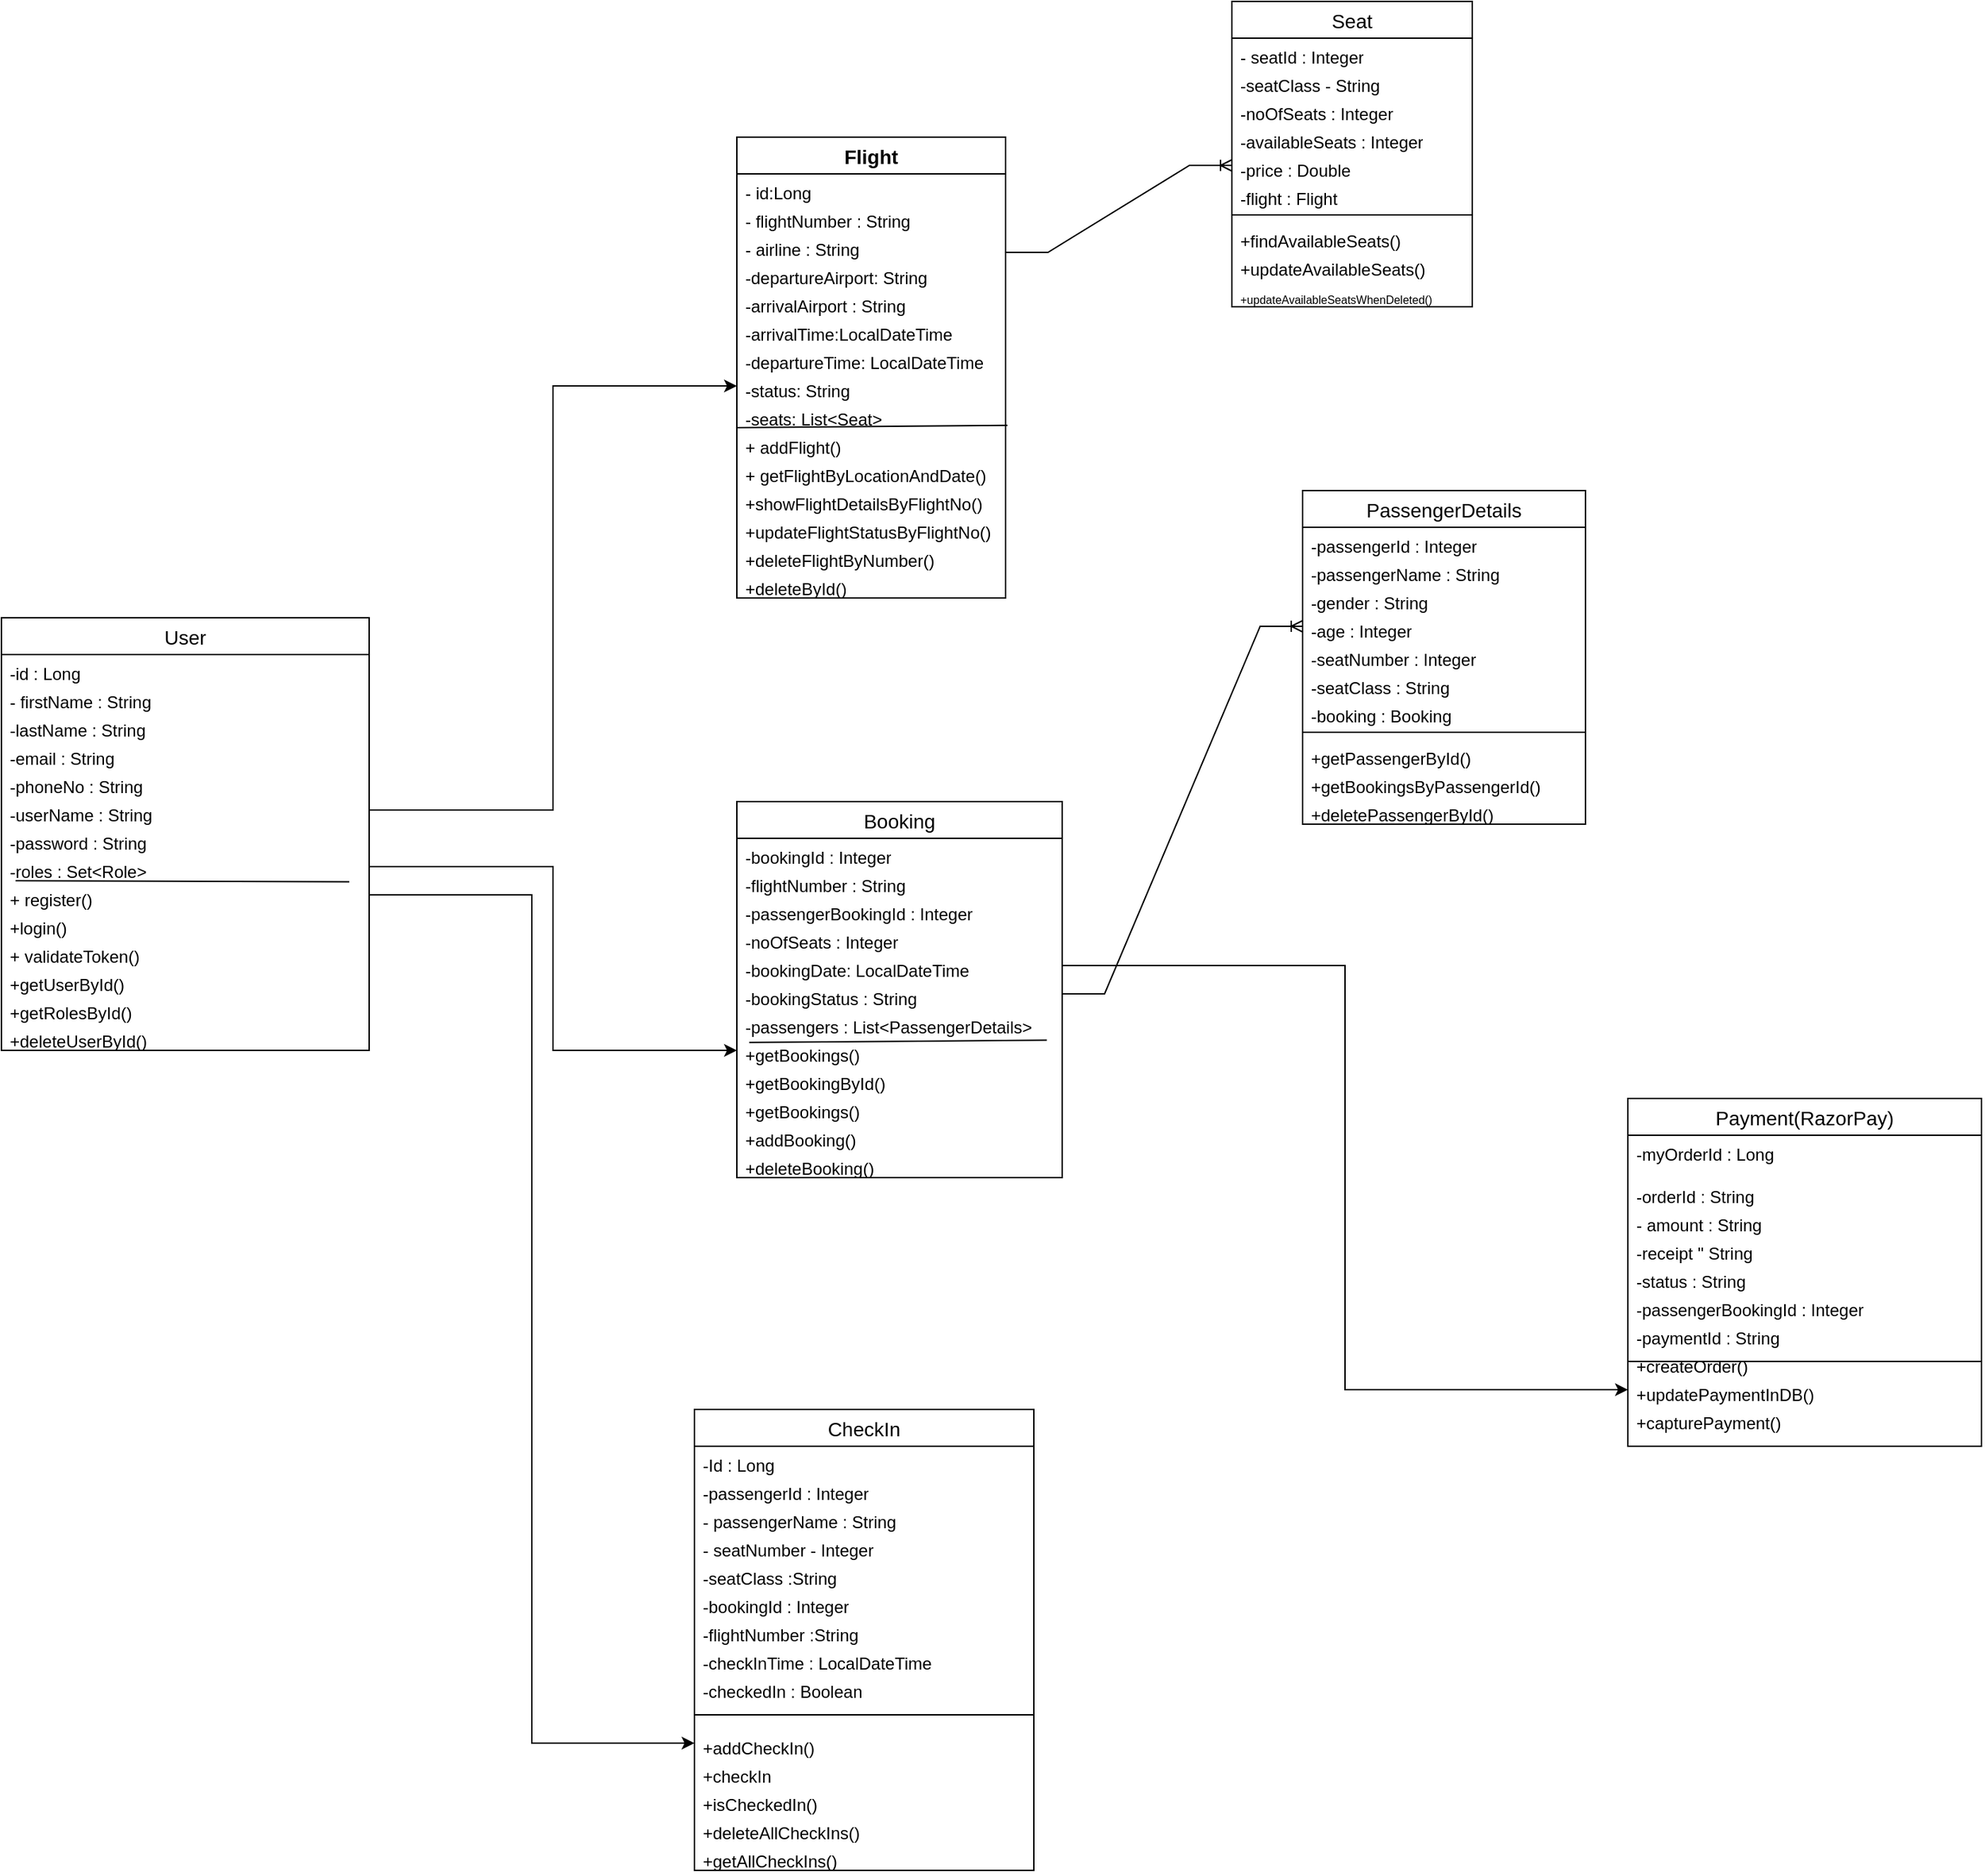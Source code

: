 <mxfile version="26.2.12">
  <diagram name="Page-1" id="Eh2miQGDDJyCynzpqfgf">
    <mxGraphModel dx="3170" dy="2364" grid="1" gridSize="10" guides="1" tooltips="1" connect="1" arrows="1" fold="1" page="1" pageScale="1" pageWidth="850" pageHeight="1100" math="0" shadow="0">
      <root>
        <mxCell id="0" />
        <mxCell id="1" parent="0" />
        <mxCell id="vOyBpBCk6FjuEG5XYbts-3" value="Flight" style="swimlane;fontStyle=1;childLayout=stackLayout;horizontal=1;startSize=26;horizontalStack=0;resizeParent=1;resizeParentMax=0;resizeLast=0;collapsible=1;marginBottom=0;align=center;fontSize=14;" parent="1" vertex="1">
          <mxGeometry x="310" width="190" height="326" as="geometry" />
        </mxCell>
        <mxCell id="vOyBpBCk6FjuEG5XYbts-4" value="- id:Long" style="text;strokeColor=none;fillColor=none;spacingLeft=4;spacingRight=4;overflow=hidden;rotatable=0;points=[[0,0.5],[1,0.5]];portConstraint=eastwest;fontSize=12;whiteSpace=wrap;html=1;" parent="vOyBpBCk6FjuEG5XYbts-3" vertex="1">
          <mxGeometry y="26" width="190" height="20" as="geometry" />
        </mxCell>
        <mxCell id="vOyBpBCk6FjuEG5XYbts-5" value="- flightNumber : String" style="text;strokeColor=none;fillColor=none;spacingLeft=4;spacingRight=4;overflow=hidden;rotatable=0;points=[[0,0.5],[1,0.5]];portConstraint=eastwest;fontSize=12;whiteSpace=wrap;html=1;" parent="vOyBpBCk6FjuEG5XYbts-3" vertex="1">
          <mxGeometry y="46" width="190" height="20" as="geometry" />
        </mxCell>
        <mxCell id="vOyBpBCk6FjuEG5XYbts-6" value="- airline : String" style="text;strokeColor=none;fillColor=none;spacingLeft=4;spacingRight=4;overflow=hidden;rotatable=0;points=[[0,0.5],[1,0.5]];portConstraint=eastwest;fontSize=12;whiteSpace=wrap;html=1;" parent="vOyBpBCk6FjuEG5XYbts-3" vertex="1">
          <mxGeometry y="66" width="190" height="20" as="geometry" />
        </mxCell>
        <mxCell id="vOyBpBCk6FjuEG5XYbts-14" value="-departureAirport: String" style="text;strokeColor=none;fillColor=none;spacingLeft=4;spacingRight=4;overflow=hidden;rotatable=0;points=[[0,0.5],[1,0.5]];portConstraint=eastwest;fontSize=12;whiteSpace=wrap;html=1;" parent="vOyBpBCk6FjuEG5XYbts-3" vertex="1">
          <mxGeometry y="86" width="190" height="20" as="geometry" />
        </mxCell>
        <mxCell id="vOyBpBCk6FjuEG5XYbts-15" value="-arrivalAirport : String" style="text;strokeColor=none;fillColor=none;spacingLeft=4;spacingRight=4;overflow=hidden;rotatable=0;points=[[0,0.5],[1,0.5]];portConstraint=eastwest;fontSize=12;whiteSpace=wrap;html=1;" parent="vOyBpBCk6FjuEG5XYbts-3" vertex="1">
          <mxGeometry y="106" width="190" height="20" as="geometry" />
        </mxCell>
        <mxCell id="vOyBpBCk6FjuEG5XYbts-17" value="-arrivalTime:LocalDateTime" style="text;strokeColor=none;fillColor=none;spacingLeft=4;spacingRight=4;overflow=hidden;rotatable=0;points=[[0,0.5],[1,0.5]];portConstraint=eastwest;fontSize=12;whiteSpace=wrap;html=1;" parent="vOyBpBCk6FjuEG5XYbts-3" vertex="1">
          <mxGeometry y="126" width="190" height="20" as="geometry" />
        </mxCell>
        <mxCell id="vOyBpBCk6FjuEG5XYbts-16" value="-departureTime: LocalDateTime" style="text;strokeColor=none;fillColor=none;spacingLeft=4;spacingRight=4;overflow=hidden;rotatable=0;points=[[0,0.5],[1,0.5]];portConstraint=eastwest;fontSize=12;whiteSpace=wrap;html=1;" parent="vOyBpBCk6FjuEG5XYbts-3" vertex="1">
          <mxGeometry y="146" width="190" height="20" as="geometry" />
        </mxCell>
        <mxCell id="vOyBpBCk6FjuEG5XYbts-19" value="-status: String" style="text;strokeColor=none;fillColor=none;spacingLeft=4;spacingRight=4;overflow=hidden;rotatable=0;points=[[0,0.5],[1,0.5]];portConstraint=eastwest;fontSize=12;whiteSpace=wrap;html=1;" parent="vOyBpBCk6FjuEG5XYbts-3" vertex="1">
          <mxGeometry y="166" width="190" height="20" as="geometry" />
        </mxCell>
        <mxCell id="vOyBpBCk6FjuEG5XYbts-18" value="-seats: List&amp;lt;Seat&amp;gt;" style="text;strokeColor=none;fillColor=none;spacingLeft=4;spacingRight=4;overflow=hidden;rotatable=0;points=[[0,0.5],[1,0.5]];portConstraint=eastwest;fontSize=12;whiteSpace=wrap;html=1;" parent="vOyBpBCk6FjuEG5XYbts-3" vertex="1">
          <mxGeometry y="186" width="190" height="20" as="geometry" />
        </mxCell>
        <mxCell id="vOyBpBCk6FjuEG5XYbts-20" value="" style="endArrow=none;html=1;rounded=0;entryX=1.007;entryY=0.893;entryDx=0;entryDy=0;entryPerimeter=0;exitX=-0.003;exitY=0.973;exitDx=0;exitDy=0;exitPerimeter=0;" parent="vOyBpBCk6FjuEG5XYbts-3" source="vOyBpBCk6FjuEG5XYbts-18" target="vOyBpBCk6FjuEG5XYbts-18" edge="1">
          <mxGeometry relative="1" as="geometry">
            <mxPoint x="10" y="250" as="sourcePoint" />
            <mxPoint x="170" y="250" as="targetPoint" />
          </mxGeometry>
        </mxCell>
        <mxCell id="vOyBpBCk6FjuEG5XYbts-24" value="&lt;div&gt;+ addFlight()&lt;/div&gt;&lt;div&gt;&lt;br&gt;&lt;/div&gt;&lt;div&gt;&amp;nbsp;&amp;nbsp; getFlightByLocationandDate()&lt;/div&gt;&lt;div&gt;&lt;br&gt;&lt;/div&gt;" style="text;strokeColor=none;fillColor=none;spacingLeft=4;spacingRight=4;overflow=hidden;rotatable=0;points=[[0,0.5],[1,0.5]];portConstraint=eastwest;fontSize=12;whiteSpace=wrap;html=1;" parent="vOyBpBCk6FjuEG5XYbts-3" vertex="1">
          <mxGeometry y="206" width="190" height="20" as="geometry" />
        </mxCell>
        <mxCell id="vOyBpBCk6FjuEG5XYbts-23" value="+ getFlightByLocationAndDate()" style="text;strokeColor=none;fillColor=none;spacingLeft=4;spacingRight=4;overflow=hidden;rotatable=0;points=[[0,0.5],[1,0.5]];portConstraint=eastwest;fontSize=12;whiteSpace=wrap;html=1;" parent="vOyBpBCk6FjuEG5XYbts-3" vertex="1">
          <mxGeometry y="226" width="190" height="20" as="geometry" />
        </mxCell>
        <mxCell id="vOyBpBCk6FjuEG5XYbts-22" value="&lt;div&gt;+showFlightDetailsByFlightNo()&lt;/div&gt;&lt;div&gt;&lt;br&gt;&lt;/div&gt;&lt;div&gt;&lt;br&gt;&lt;/div&gt;" style="text;strokeColor=none;fillColor=none;spacingLeft=4;spacingRight=4;overflow=hidden;rotatable=0;points=[[0,0.5],[1,0.5]];portConstraint=eastwest;fontSize=12;whiteSpace=wrap;html=1;" parent="vOyBpBCk6FjuEG5XYbts-3" vertex="1">
          <mxGeometry y="246" width="190" height="20" as="geometry" />
        </mxCell>
        <mxCell id="vOyBpBCk6FjuEG5XYbts-26" value="+updateFlightStatusByFlightNo()" style="text;strokeColor=none;fillColor=none;spacingLeft=4;spacingRight=4;overflow=hidden;rotatable=0;points=[[0,0.5],[1,0.5]];portConstraint=eastwest;fontSize=12;whiteSpace=wrap;html=1;" parent="vOyBpBCk6FjuEG5XYbts-3" vertex="1">
          <mxGeometry y="266" width="190" height="20" as="geometry" />
        </mxCell>
        <mxCell id="vOyBpBCk6FjuEG5XYbts-27" value="+deleteFlightByNumber()" style="text;strokeColor=none;fillColor=none;spacingLeft=4;spacingRight=4;overflow=hidden;rotatable=0;points=[[0,0.5],[1,0.5]];portConstraint=eastwest;fontSize=12;whiteSpace=wrap;html=1;" parent="vOyBpBCk6FjuEG5XYbts-3" vertex="1">
          <mxGeometry y="286" width="190" height="20" as="geometry" />
        </mxCell>
        <mxCell id="vOyBpBCk6FjuEG5XYbts-28" value="+deleteById()" style="text;strokeColor=none;fillColor=none;spacingLeft=4;spacingRight=4;overflow=hidden;rotatable=0;points=[[0,0.5],[1,0.5]];portConstraint=eastwest;fontSize=12;whiteSpace=wrap;html=1;" parent="vOyBpBCk6FjuEG5XYbts-3" vertex="1">
          <mxGeometry y="306" width="190" height="20" as="geometry" />
        </mxCell>
        <mxCell id="vOyBpBCk6FjuEG5XYbts-31" value="" style="edgeStyle=entityRelationEdgeStyle;fontSize=12;html=1;endArrow=ERoneToMany;rounded=0;exitX=1;exitY=0.25;exitDx=0;exitDy=0;entryX=0;entryY=0.5;entryDx=0;entryDy=0;" parent="1" edge="1" target="vOyBpBCk6FjuEG5XYbts-35" source="vOyBpBCk6FjuEG5XYbts-3">
          <mxGeometry width="100" height="100" relative="1" as="geometry">
            <mxPoint x="310" y="130" as="sourcePoint" />
            <mxPoint x="450" y="10" as="targetPoint" />
          </mxGeometry>
        </mxCell>
        <mxCell id="vOyBpBCk6FjuEG5XYbts-32" value="Seat" style="swimlane;fontStyle=0;childLayout=stackLayout;horizontal=1;startSize=26;horizontalStack=0;resizeParent=1;resizeParentMax=0;resizeLast=0;collapsible=1;marginBottom=0;align=center;fontSize=14;" parent="1" vertex="1">
          <mxGeometry x="660" y="-96" width="170" height="216" as="geometry" />
        </mxCell>
        <mxCell id="vOyBpBCk6FjuEG5XYbts-33" value="- seatId : Integer" style="text;strokeColor=none;fillColor=none;spacingLeft=4;spacingRight=4;overflow=hidden;rotatable=0;points=[[0,0.5],[1,0.5]];portConstraint=eastwest;fontSize=12;whiteSpace=wrap;html=1;" parent="vOyBpBCk6FjuEG5XYbts-32" vertex="1">
          <mxGeometry y="26" width="170" height="20" as="geometry" />
        </mxCell>
        <mxCell id="vOyBpBCk6FjuEG5XYbts-34" value="-seatClass - String" style="text;strokeColor=none;fillColor=none;spacingLeft=4;spacingRight=4;overflow=hidden;rotatable=0;points=[[0,0.5],[1,0.5]];portConstraint=eastwest;fontSize=12;whiteSpace=wrap;html=1;" parent="vOyBpBCk6FjuEG5XYbts-32" vertex="1">
          <mxGeometry y="46" width="170" height="20" as="geometry" />
        </mxCell>
        <mxCell id="vOyBpBCk6FjuEG5XYbts-37" value="-noOfSeats : Integer" style="text;strokeColor=none;fillColor=none;spacingLeft=4;spacingRight=4;overflow=hidden;rotatable=0;points=[[0,0.5],[1,0.5]];portConstraint=eastwest;fontSize=12;whiteSpace=wrap;html=1;" parent="vOyBpBCk6FjuEG5XYbts-32" vertex="1">
          <mxGeometry y="66" width="170" height="20" as="geometry" />
        </mxCell>
        <mxCell id="vOyBpBCk6FjuEG5XYbts-38" value="-availableSeats : Integer" style="text;strokeColor=none;fillColor=none;spacingLeft=4;spacingRight=4;overflow=hidden;rotatable=0;points=[[0,0.5],[1,0.5]];portConstraint=eastwest;fontSize=12;whiteSpace=wrap;html=1;" parent="vOyBpBCk6FjuEG5XYbts-32" vertex="1">
          <mxGeometry y="86" width="170" height="20" as="geometry" />
        </mxCell>
        <mxCell id="vOyBpBCk6FjuEG5XYbts-35" value="-price : Double" style="text;strokeColor=none;fillColor=none;spacingLeft=4;spacingRight=4;overflow=hidden;rotatable=0;points=[[0,0.5],[1,0.5]];portConstraint=eastwest;fontSize=12;whiteSpace=wrap;html=1;" parent="vOyBpBCk6FjuEG5XYbts-32" vertex="1">
          <mxGeometry y="106" width="170" height="20" as="geometry" />
        </mxCell>
        <mxCell id="vOyBpBCk6FjuEG5XYbts-39" value="-flight : Flight" style="text;strokeColor=none;fillColor=none;spacingLeft=4;spacingRight=4;overflow=hidden;rotatable=0;points=[[0,0.5],[1,0.5]];portConstraint=eastwest;fontSize=12;whiteSpace=wrap;html=1;" parent="vOyBpBCk6FjuEG5XYbts-32" vertex="1">
          <mxGeometry y="126" width="170" height="20" as="geometry" />
        </mxCell>
        <mxCell id="vOyBpBCk6FjuEG5XYbts-40" value="" style="line;strokeWidth=1;rotatable=0;dashed=0;labelPosition=right;align=left;verticalAlign=middle;spacingTop=0;spacingLeft=6;points=[];portConstraint=eastwest;" parent="vOyBpBCk6FjuEG5XYbts-32" vertex="1">
          <mxGeometry y="146" width="170" height="10" as="geometry" />
        </mxCell>
        <mxCell id="vOyBpBCk6FjuEG5XYbts-42" value="+findAvailableSeats()" style="text;strokeColor=none;fillColor=none;spacingLeft=4;spacingRight=4;overflow=hidden;rotatable=0;points=[[0,0.5],[1,0.5]];portConstraint=eastwest;fontSize=12;whiteSpace=wrap;html=1;" parent="vOyBpBCk6FjuEG5XYbts-32" vertex="1">
          <mxGeometry y="156" width="170" height="20" as="geometry" />
        </mxCell>
        <mxCell id="vOyBpBCk6FjuEG5XYbts-43" value="+updateAvailableSeats()" style="text;strokeColor=none;fillColor=none;spacingLeft=4;spacingRight=4;overflow=hidden;rotatable=0;points=[[0,0.5],[1,0.5]];portConstraint=eastwest;fontSize=12;whiteSpace=wrap;html=1;" parent="vOyBpBCk6FjuEG5XYbts-32" vertex="1">
          <mxGeometry y="176" width="170" height="20" as="geometry" />
        </mxCell>
        <mxCell id="vOyBpBCk6FjuEG5XYbts-41" value="&lt;font style=&quot;font-size: 8px;&quot;&gt;+updateAvailableSeatsWhenDeleted()&lt;/font&gt;" style="text;strokeColor=none;fillColor=none;spacingLeft=4;spacingRight=4;overflow=hidden;rotatable=0;points=[[0,0.5],[1,0.5]];portConstraint=eastwest;fontSize=12;whiteSpace=wrap;html=1;" parent="vOyBpBCk6FjuEG5XYbts-32" vertex="1">
          <mxGeometry y="196" width="170" height="20" as="geometry" />
        </mxCell>
        <mxCell id="vOyBpBCk6FjuEG5XYbts-45" value="Booking" style="swimlane;fontStyle=0;childLayout=stackLayout;horizontal=1;startSize=26;horizontalStack=0;resizeParent=1;resizeParentMax=0;resizeLast=0;collapsible=1;marginBottom=0;align=center;fontSize=14;" parent="1" vertex="1">
          <mxGeometry x="310" y="470" width="230" height="266" as="geometry" />
        </mxCell>
        <mxCell id="vOyBpBCk6FjuEG5XYbts-46" value="-bookingId : Integer" style="text;strokeColor=none;fillColor=none;spacingLeft=4;spacingRight=4;overflow=hidden;rotatable=0;points=[[0,0.5],[1,0.5]];portConstraint=eastwest;fontSize=12;whiteSpace=wrap;html=1;" parent="vOyBpBCk6FjuEG5XYbts-45" vertex="1">
          <mxGeometry y="26" width="230" height="20" as="geometry" />
        </mxCell>
        <mxCell id="vOyBpBCk6FjuEG5XYbts-47" value="-flightNumber : String" style="text;strokeColor=none;fillColor=none;spacingLeft=4;spacingRight=4;overflow=hidden;rotatable=0;points=[[0,0.5],[1,0.5]];portConstraint=eastwest;fontSize=12;whiteSpace=wrap;html=1;" parent="vOyBpBCk6FjuEG5XYbts-45" vertex="1">
          <mxGeometry y="46" width="230" height="20" as="geometry" />
        </mxCell>
        <mxCell id="vOyBpBCk6FjuEG5XYbts-49" value="-passengerBookingId : Integer" style="text;strokeColor=none;fillColor=none;spacingLeft=4;spacingRight=4;overflow=hidden;rotatable=0;points=[[0,0.5],[1,0.5]];portConstraint=eastwest;fontSize=12;whiteSpace=wrap;html=1;" parent="vOyBpBCk6FjuEG5XYbts-45" vertex="1">
          <mxGeometry y="66" width="230" height="20" as="geometry" />
        </mxCell>
        <mxCell id="vOyBpBCk6FjuEG5XYbts-50" value="-noOfSeats : Integer" style="text;strokeColor=none;fillColor=none;spacingLeft=4;spacingRight=4;overflow=hidden;rotatable=0;points=[[0,0.5],[1,0.5]];portConstraint=eastwest;fontSize=12;whiteSpace=wrap;html=1;" parent="vOyBpBCk6FjuEG5XYbts-45" vertex="1">
          <mxGeometry y="86" width="230" height="20" as="geometry" />
        </mxCell>
        <mxCell id="vOyBpBCk6FjuEG5XYbts-51" value="-bookingDate: LocalDateTime" style="text;strokeColor=none;fillColor=none;spacingLeft=4;spacingRight=4;overflow=hidden;rotatable=0;points=[[0,0.5],[1,0.5]];portConstraint=eastwest;fontSize=12;whiteSpace=wrap;html=1;" parent="vOyBpBCk6FjuEG5XYbts-45" vertex="1">
          <mxGeometry y="106" width="230" height="20" as="geometry" />
        </mxCell>
        <mxCell id="vOyBpBCk6FjuEG5XYbts-54" value="-bookingStatus : String" style="text;strokeColor=none;fillColor=none;spacingLeft=4;spacingRight=4;overflow=hidden;rotatable=0;points=[[0,0.5],[1,0.5]];portConstraint=eastwest;fontSize=12;whiteSpace=wrap;html=1;" parent="vOyBpBCk6FjuEG5XYbts-45" vertex="1">
          <mxGeometry y="126" width="230" height="20" as="geometry" />
        </mxCell>
        <mxCell id="vOyBpBCk6FjuEG5XYbts-53" value="-passengers : List&amp;lt;PassengerDetails&amp;gt;" style="text;strokeColor=none;fillColor=none;spacingLeft=4;spacingRight=4;overflow=hidden;rotatable=0;points=[[0,0.5],[1,0.5]];portConstraint=eastwest;fontSize=12;whiteSpace=wrap;html=1;" parent="vOyBpBCk6FjuEG5XYbts-45" vertex="1">
          <mxGeometry y="146" width="230" height="20" as="geometry" />
        </mxCell>
        <mxCell id="vOyBpBCk6FjuEG5XYbts-52" value="+getBookings()" style="text;strokeColor=none;fillColor=none;spacingLeft=4;spacingRight=4;overflow=hidden;rotatable=0;points=[[0,0.5],[1,0.5]];portConstraint=eastwest;fontSize=12;whiteSpace=wrap;html=1;" parent="vOyBpBCk6FjuEG5XYbts-45" vertex="1">
          <mxGeometry y="166" width="230" height="20" as="geometry" />
        </mxCell>
        <mxCell id="vOyBpBCk6FjuEG5XYbts-56" value="+getBookingById()" style="text;strokeColor=none;fillColor=none;spacingLeft=4;spacingRight=4;overflow=hidden;rotatable=0;points=[[0,0.5],[1,0.5]];portConstraint=eastwest;fontSize=12;whiteSpace=wrap;html=1;" parent="vOyBpBCk6FjuEG5XYbts-45" vertex="1">
          <mxGeometry y="186" width="230" height="20" as="geometry" />
        </mxCell>
        <mxCell id="vOyBpBCk6FjuEG5XYbts-58" value="+getBookings()" style="text;strokeColor=none;fillColor=none;spacingLeft=4;spacingRight=4;overflow=hidden;rotatable=0;points=[[0,0.5],[1,0.5]];portConstraint=eastwest;fontSize=12;whiteSpace=wrap;html=1;" parent="vOyBpBCk6FjuEG5XYbts-45" vertex="1">
          <mxGeometry y="206" width="230" height="20" as="geometry" />
        </mxCell>
        <mxCell id="vOyBpBCk6FjuEG5XYbts-57" value="+addBooking()" style="text;strokeColor=none;fillColor=none;spacingLeft=4;spacingRight=4;overflow=hidden;rotatable=0;points=[[0,0.5],[1,0.5]];portConstraint=eastwest;fontSize=12;whiteSpace=wrap;html=1;" parent="vOyBpBCk6FjuEG5XYbts-45" vertex="1">
          <mxGeometry y="226" width="230" height="20" as="geometry" />
        </mxCell>
        <mxCell id="vOyBpBCk6FjuEG5XYbts-59" value="+deleteBooking()" style="text;strokeColor=none;fillColor=none;spacingLeft=4;spacingRight=4;overflow=hidden;rotatable=0;points=[[0,0.5],[1,0.5]];portConstraint=eastwest;fontSize=12;whiteSpace=wrap;html=1;" parent="vOyBpBCk6FjuEG5XYbts-45" vertex="1">
          <mxGeometry y="246" width="230" height="20" as="geometry" />
        </mxCell>
        <mxCell id="vOyBpBCk6FjuEG5XYbts-55" value="" style="endArrow=none;html=1;rounded=0;entryX=0.953;entryY=0.14;entryDx=0;entryDy=0;entryPerimeter=0;exitX=0.038;exitY=0.22;exitDx=0;exitDy=0;exitPerimeter=0;" parent="vOyBpBCk6FjuEG5XYbts-45" source="vOyBpBCk6FjuEG5XYbts-52" target="vOyBpBCk6FjuEG5XYbts-52" edge="1">
          <mxGeometry relative="1" as="geometry">
            <mxPoint x="20" y="170" as="sourcePoint" />
            <mxPoint x="180" y="170" as="targetPoint" />
          </mxGeometry>
        </mxCell>
        <mxCell id="vOyBpBCk6FjuEG5XYbts-61" value="" style="edgeStyle=entityRelationEdgeStyle;fontSize=12;html=1;endArrow=ERoneToMany;rounded=0;exitX=1;exitY=0.5;exitDx=0;exitDy=0;entryX=0;entryY=0.5;entryDx=0;entryDy=0;" parent="1" source="vOyBpBCk6FjuEG5XYbts-54" edge="1" target="vOyBpBCk6FjuEG5XYbts-67">
          <mxGeometry width="100" height="100" relative="1" as="geometry">
            <mxPoint x="380" y="500" as="sourcePoint" />
            <mxPoint x="720" y="440" as="targetPoint" />
            <Array as="points">
              <mxPoint x="620" y="364" />
            </Array>
          </mxGeometry>
        </mxCell>
        <mxCell id="vOyBpBCk6FjuEG5XYbts-62" value="PassengerDetails" style="swimlane;fontStyle=0;childLayout=stackLayout;horizontal=1;startSize=26;horizontalStack=0;resizeParent=1;resizeParentMax=0;resizeLast=0;collapsible=1;marginBottom=0;align=center;fontSize=14;" parent="1" vertex="1">
          <mxGeometry x="710" y="250" width="200" height="236" as="geometry" />
        </mxCell>
        <mxCell id="vOyBpBCk6FjuEG5XYbts-63" value="-passengerId : Integer" style="text;strokeColor=none;fillColor=none;spacingLeft=4;spacingRight=4;overflow=hidden;rotatable=0;points=[[0,0.5],[1,0.5]];portConstraint=eastwest;fontSize=12;whiteSpace=wrap;html=1;" parent="vOyBpBCk6FjuEG5XYbts-62" vertex="1">
          <mxGeometry y="26" width="200" height="20" as="geometry" />
        </mxCell>
        <mxCell id="vOyBpBCk6FjuEG5XYbts-64" value="-passengerName : String" style="text;strokeColor=none;fillColor=none;spacingLeft=4;spacingRight=4;overflow=hidden;rotatable=0;points=[[0,0.5],[1,0.5]];portConstraint=eastwest;fontSize=12;whiteSpace=wrap;html=1;" parent="vOyBpBCk6FjuEG5XYbts-62" vertex="1">
          <mxGeometry y="46" width="200" height="20" as="geometry" />
        </mxCell>
        <mxCell id="vOyBpBCk6FjuEG5XYbts-65" value="-gender : String" style="text;strokeColor=none;fillColor=none;spacingLeft=4;spacingRight=4;overflow=hidden;rotatable=0;points=[[0,0.5],[1,0.5]];portConstraint=eastwest;fontSize=12;whiteSpace=wrap;html=1;" parent="vOyBpBCk6FjuEG5XYbts-62" vertex="1">
          <mxGeometry y="66" width="200" height="20" as="geometry" />
        </mxCell>
        <mxCell id="vOyBpBCk6FjuEG5XYbts-67" value="-age : Integer" style="text;strokeColor=none;fillColor=none;spacingLeft=4;spacingRight=4;overflow=hidden;rotatable=0;points=[[0,0.5],[1,0.5]];portConstraint=eastwest;fontSize=12;whiteSpace=wrap;html=1;" parent="vOyBpBCk6FjuEG5XYbts-62" vertex="1">
          <mxGeometry y="86" width="200" height="20" as="geometry" />
        </mxCell>
        <mxCell id="vOyBpBCk6FjuEG5XYbts-69" value="-seatNumber : Integer" style="text;strokeColor=none;fillColor=none;spacingLeft=4;spacingRight=4;overflow=hidden;rotatable=0;points=[[0,0.5],[1,0.5]];portConstraint=eastwest;fontSize=12;whiteSpace=wrap;html=1;" parent="vOyBpBCk6FjuEG5XYbts-62" vertex="1">
          <mxGeometry y="106" width="200" height="20" as="geometry" />
        </mxCell>
        <mxCell id="vOyBpBCk6FjuEG5XYbts-68" value="-seatClass : String" style="text;strokeColor=none;fillColor=none;spacingLeft=4;spacingRight=4;overflow=hidden;rotatable=0;points=[[0,0.5],[1,0.5]];portConstraint=eastwest;fontSize=12;whiteSpace=wrap;html=1;" parent="vOyBpBCk6FjuEG5XYbts-62" vertex="1">
          <mxGeometry y="126" width="200" height="20" as="geometry" />
        </mxCell>
        <mxCell id="vOyBpBCk6FjuEG5XYbts-66" value="-booking : Booking" style="text;strokeColor=none;fillColor=none;spacingLeft=4;spacingRight=4;overflow=hidden;rotatable=0;points=[[0,0.5],[1,0.5]];portConstraint=eastwest;fontSize=12;whiteSpace=wrap;html=1;" parent="vOyBpBCk6FjuEG5XYbts-62" vertex="1">
          <mxGeometry y="146" width="200" height="20" as="geometry" />
        </mxCell>
        <mxCell id="TBpT4ukpQlNrqDi0UKdz-38" value="" style="line;strokeWidth=1;rotatable=0;dashed=0;labelPosition=right;align=left;verticalAlign=middle;spacingTop=0;spacingLeft=6;points=[];portConstraint=eastwest;" vertex="1" parent="vOyBpBCk6FjuEG5XYbts-62">
          <mxGeometry y="166" width="200" height="10" as="geometry" />
        </mxCell>
        <mxCell id="TBpT4ukpQlNrqDi0UKdz-32" value="+getPassengerById()" style="text;strokeColor=none;fillColor=none;spacingLeft=4;spacingRight=4;overflow=hidden;rotatable=0;points=[[0,0.5],[1,0.5]];portConstraint=eastwest;fontSize=12;whiteSpace=wrap;html=1;" vertex="1" parent="vOyBpBCk6FjuEG5XYbts-62">
          <mxGeometry y="176" width="200" height="20" as="geometry" />
        </mxCell>
        <mxCell id="TBpT4ukpQlNrqDi0UKdz-34" value="+getBookingsByPassengerId()" style="text;strokeColor=none;fillColor=none;spacingLeft=4;spacingRight=4;overflow=hidden;rotatable=0;points=[[0,0.5],[1,0.5]];portConstraint=eastwest;fontSize=12;whiteSpace=wrap;html=1;" vertex="1" parent="vOyBpBCk6FjuEG5XYbts-62">
          <mxGeometry y="196" width="200" height="20" as="geometry" />
        </mxCell>
        <mxCell id="TBpT4ukpQlNrqDi0UKdz-35" value="+deletePassengerById()" style="text;strokeColor=none;fillColor=none;spacingLeft=4;spacingRight=4;overflow=hidden;rotatable=0;points=[[0,0.5],[1,0.5]];portConstraint=eastwest;fontSize=12;whiteSpace=wrap;html=1;" vertex="1" parent="vOyBpBCk6FjuEG5XYbts-62">
          <mxGeometry y="216" width="200" height="20" as="geometry" />
        </mxCell>
        <mxCell id="TBpT4ukpQlNrqDi0UKdz-1" value="CheckIn" style="swimlane;fontStyle=0;childLayout=stackLayout;horizontal=1;startSize=26;horizontalStack=0;resizeParent=1;resizeParentMax=0;resizeLast=0;collapsible=1;marginBottom=0;align=center;fontSize=14;" vertex="1" parent="1">
          <mxGeometry x="280" y="900" width="240" height="326" as="geometry" />
        </mxCell>
        <mxCell id="TBpT4ukpQlNrqDi0UKdz-2" value="-Id : Long" style="text;strokeColor=none;fillColor=none;spacingLeft=4;spacingRight=4;overflow=hidden;rotatable=0;points=[[0,0.5],[1,0.5]];portConstraint=eastwest;fontSize=12;whiteSpace=wrap;html=1;" vertex="1" parent="TBpT4ukpQlNrqDi0UKdz-1">
          <mxGeometry y="26" width="240" height="20" as="geometry" />
        </mxCell>
        <mxCell id="TBpT4ukpQlNrqDi0UKdz-3" value="-passengerId : Integer" style="text;strokeColor=none;fillColor=none;spacingLeft=4;spacingRight=4;overflow=hidden;rotatable=0;points=[[0,0.5],[1,0.5]];portConstraint=eastwest;fontSize=12;whiteSpace=wrap;html=1;" vertex="1" parent="TBpT4ukpQlNrqDi0UKdz-1">
          <mxGeometry y="46" width="240" height="20" as="geometry" />
        </mxCell>
        <mxCell id="TBpT4ukpQlNrqDi0UKdz-4" value="&lt;div&gt;- passengerName : String&lt;/div&gt;&lt;div&gt;&lt;br&gt;&lt;/div&gt;" style="text;strokeColor=none;fillColor=none;spacingLeft=4;spacingRight=4;overflow=hidden;rotatable=0;points=[[0,0.5],[1,0.5]];portConstraint=eastwest;fontSize=12;whiteSpace=wrap;html=1;" vertex="1" parent="TBpT4ukpQlNrqDi0UKdz-1">
          <mxGeometry y="66" width="240" height="20" as="geometry" />
        </mxCell>
        <mxCell id="TBpT4ukpQlNrqDi0UKdz-19" value="- seatNumber - Integer" style="text;strokeColor=none;fillColor=none;spacingLeft=4;spacingRight=4;overflow=hidden;rotatable=0;points=[[0,0.5],[1,0.5]];portConstraint=eastwest;fontSize=12;whiteSpace=wrap;html=1;" vertex="1" parent="TBpT4ukpQlNrqDi0UKdz-1">
          <mxGeometry y="86" width="240" height="20" as="geometry" />
        </mxCell>
        <mxCell id="TBpT4ukpQlNrqDi0UKdz-21" value="-seatClass :String" style="text;strokeColor=none;fillColor=none;spacingLeft=4;spacingRight=4;overflow=hidden;rotatable=0;points=[[0,0.5],[1,0.5]];portConstraint=eastwest;fontSize=12;whiteSpace=wrap;html=1;" vertex="1" parent="TBpT4ukpQlNrqDi0UKdz-1">
          <mxGeometry y="106" width="240" height="20" as="geometry" />
        </mxCell>
        <mxCell id="TBpT4ukpQlNrqDi0UKdz-25" value="-bookingId : Integer" style="text;strokeColor=none;fillColor=none;spacingLeft=4;spacingRight=4;overflow=hidden;rotatable=0;points=[[0,0.5],[1,0.5]];portConstraint=eastwest;fontSize=12;whiteSpace=wrap;html=1;" vertex="1" parent="TBpT4ukpQlNrqDi0UKdz-1">
          <mxGeometry y="126" width="240" height="20" as="geometry" />
        </mxCell>
        <mxCell id="TBpT4ukpQlNrqDi0UKdz-23" value="-flightNumber :String" style="text;strokeColor=none;fillColor=none;spacingLeft=4;spacingRight=4;overflow=hidden;rotatable=0;points=[[0,0.5],[1,0.5]];portConstraint=eastwest;fontSize=12;whiteSpace=wrap;html=1;" vertex="1" parent="TBpT4ukpQlNrqDi0UKdz-1">
          <mxGeometry y="146" width="240" height="20" as="geometry" />
        </mxCell>
        <mxCell id="TBpT4ukpQlNrqDi0UKdz-24" value="-checkInTime : LocalDateTime" style="text;strokeColor=none;fillColor=none;spacingLeft=4;spacingRight=4;overflow=hidden;rotatable=0;points=[[0,0.5],[1,0.5]];portConstraint=eastwest;fontSize=12;whiteSpace=wrap;html=1;" vertex="1" parent="TBpT4ukpQlNrqDi0UKdz-1">
          <mxGeometry y="166" width="240" height="20" as="geometry" />
        </mxCell>
        <mxCell id="TBpT4ukpQlNrqDi0UKdz-18" value="-checkedIn : Boolean" style="text;strokeColor=none;fillColor=none;spacingLeft=4;spacingRight=4;overflow=hidden;rotatable=0;points=[[0,0.5],[1,0.5]];portConstraint=eastwest;fontSize=12;whiteSpace=wrap;html=1;" vertex="1" parent="TBpT4ukpQlNrqDi0UKdz-1">
          <mxGeometry y="186" width="240" height="20" as="geometry" />
        </mxCell>
        <mxCell id="TBpT4ukpQlNrqDi0UKdz-31" value="" style="line;strokeWidth=1;rotatable=0;dashed=0;labelPosition=right;align=left;verticalAlign=middle;spacingTop=0;spacingLeft=6;points=[];portConstraint=eastwest;" vertex="1" parent="TBpT4ukpQlNrqDi0UKdz-1">
          <mxGeometry y="206" width="240" height="20" as="geometry" />
        </mxCell>
        <mxCell id="TBpT4ukpQlNrqDi0UKdz-22" value="+addCheckIn() " style="text;strokeColor=none;fillColor=none;spacingLeft=4;spacingRight=4;overflow=hidden;rotatable=0;points=[[0,0.5],[1,0.5]];portConstraint=eastwest;fontSize=12;whiteSpace=wrap;html=1;" vertex="1" parent="TBpT4ukpQlNrqDi0UKdz-1">
          <mxGeometry y="226" width="240" height="20" as="geometry" />
        </mxCell>
        <mxCell id="TBpT4ukpQlNrqDi0UKdz-26" value="+checkIn" style="text;strokeColor=none;fillColor=none;spacingLeft=4;spacingRight=4;overflow=hidden;rotatable=0;points=[[0,0.5],[1,0.5]];portConstraint=eastwest;fontSize=12;whiteSpace=wrap;html=1;" vertex="1" parent="TBpT4ukpQlNrqDi0UKdz-1">
          <mxGeometry y="246" width="240" height="20" as="geometry" />
        </mxCell>
        <mxCell id="TBpT4ukpQlNrqDi0UKdz-27" value="+isCheckedIn()" style="text;strokeColor=none;fillColor=none;spacingLeft=4;spacingRight=4;overflow=hidden;rotatable=0;points=[[0,0.5],[1,0.5]];portConstraint=eastwest;fontSize=12;whiteSpace=wrap;html=1;" vertex="1" parent="TBpT4ukpQlNrqDi0UKdz-1">
          <mxGeometry y="266" width="240" height="20" as="geometry" />
        </mxCell>
        <mxCell id="TBpT4ukpQlNrqDi0UKdz-29" value="+deleteAllCheckIns()" style="text;strokeColor=none;fillColor=none;spacingLeft=4;spacingRight=4;overflow=hidden;rotatable=0;points=[[0,0.5],[1,0.5]];portConstraint=eastwest;fontSize=12;whiteSpace=wrap;html=1;" vertex="1" parent="TBpT4ukpQlNrqDi0UKdz-1">
          <mxGeometry y="286" width="240" height="20" as="geometry" />
        </mxCell>
        <mxCell id="TBpT4ukpQlNrqDi0UKdz-20" value="+getAllCheckIns()" style="text;strokeColor=none;fillColor=none;spacingLeft=4;spacingRight=4;overflow=hidden;rotatable=0;points=[[0,0.5],[1,0.5]];portConstraint=eastwest;fontSize=12;whiteSpace=wrap;html=1;" vertex="1" parent="TBpT4ukpQlNrqDi0UKdz-1">
          <mxGeometry y="306" width="240" height="20" as="geometry" />
        </mxCell>
        <mxCell id="TBpT4ukpQlNrqDi0UKdz-39" value="Payment(RazorPay)" style="swimlane;fontStyle=0;childLayout=stackLayout;horizontal=1;startSize=26;horizontalStack=0;resizeParent=1;resizeParentMax=0;resizeLast=0;collapsible=1;marginBottom=0;align=center;fontSize=14;" vertex="1" parent="1">
          <mxGeometry x="940" y="680" width="250" height="246" as="geometry" />
        </mxCell>
        <mxCell id="TBpT4ukpQlNrqDi0UKdz-40" value="-myOrderId : Long" style="text;strokeColor=none;fillColor=none;spacingLeft=4;spacingRight=4;overflow=hidden;rotatable=0;points=[[0,0.5],[1,0.5]];portConstraint=eastwest;fontSize=12;whiteSpace=wrap;html=1;" vertex="1" parent="TBpT4ukpQlNrqDi0UKdz-39">
          <mxGeometry y="26" width="250" height="30" as="geometry" />
        </mxCell>
        <mxCell id="TBpT4ukpQlNrqDi0UKdz-41" value="-orderId : String" style="text;strokeColor=none;fillColor=none;spacingLeft=4;spacingRight=4;overflow=hidden;rotatable=0;points=[[0,0.5],[1,0.5]];portConstraint=eastwest;fontSize=12;whiteSpace=wrap;html=1;" vertex="1" parent="TBpT4ukpQlNrqDi0UKdz-39">
          <mxGeometry y="56" width="250" height="20" as="geometry" />
        </mxCell>
        <mxCell id="TBpT4ukpQlNrqDi0UKdz-42" value="- amount : String" style="text;strokeColor=none;fillColor=none;spacingLeft=4;spacingRight=4;overflow=hidden;rotatable=0;points=[[0,0.5],[1,0.5]];portConstraint=eastwest;fontSize=12;whiteSpace=wrap;html=1;" vertex="1" parent="TBpT4ukpQlNrqDi0UKdz-39">
          <mxGeometry y="76" width="250" height="20" as="geometry" />
        </mxCell>
        <mxCell id="TBpT4ukpQlNrqDi0UKdz-46" value="-receipt &quot; String" style="text;strokeColor=none;fillColor=none;spacingLeft=4;spacingRight=4;overflow=hidden;rotatable=0;points=[[0,0.5],[1,0.5]];portConstraint=eastwest;fontSize=12;whiteSpace=wrap;html=1;" vertex="1" parent="TBpT4ukpQlNrqDi0UKdz-39">
          <mxGeometry y="96" width="250" height="20" as="geometry" />
        </mxCell>
        <mxCell id="TBpT4ukpQlNrqDi0UKdz-45" value="-status : String" style="text;strokeColor=none;fillColor=none;spacingLeft=4;spacingRight=4;overflow=hidden;rotatable=0;points=[[0,0.5],[1,0.5]];portConstraint=eastwest;fontSize=12;whiteSpace=wrap;html=1;" vertex="1" parent="TBpT4ukpQlNrqDi0UKdz-39">
          <mxGeometry y="116" width="250" height="20" as="geometry" />
        </mxCell>
        <mxCell id="TBpT4ukpQlNrqDi0UKdz-47" value="-passengerBookingId : Integer" style="text;strokeColor=none;fillColor=none;spacingLeft=4;spacingRight=4;overflow=hidden;rotatable=0;points=[[0,0.5],[1,0.5]];portConstraint=eastwest;fontSize=12;whiteSpace=wrap;html=1;" vertex="1" parent="TBpT4ukpQlNrqDi0UKdz-39">
          <mxGeometry y="136" width="250" height="20" as="geometry" />
        </mxCell>
        <mxCell id="TBpT4ukpQlNrqDi0UKdz-44" value="-paymentId : String" style="text;strokeColor=none;fillColor=none;spacingLeft=4;spacingRight=4;overflow=hidden;rotatable=0;points=[[0,0.5],[1,0.5]];portConstraint=eastwest;fontSize=12;whiteSpace=wrap;html=1;" vertex="1" parent="TBpT4ukpQlNrqDi0UKdz-39">
          <mxGeometry y="156" width="250" height="20" as="geometry" />
        </mxCell>
        <mxCell id="TBpT4ukpQlNrqDi0UKdz-48" value="+createOrder() " style="text;strokeColor=none;fillColor=none;spacingLeft=4;spacingRight=4;overflow=hidden;rotatable=0;points=[[0,0.5],[1,0.5]];portConstraint=eastwest;fontSize=12;whiteSpace=wrap;html=1;" vertex="1" parent="TBpT4ukpQlNrqDi0UKdz-39">
          <mxGeometry y="176" width="250" height="20" as="geometry" />
        </mxCell>
        <mxCell id="TBpT4ukpQlNrqDi0UKdz-49" value="+updatePaymentInDB()" style="text;strokeColor=none;fillColor=none;spacingLeft=4;spacingRight=4;overflow=hidden;rotatable=0;points=[[0,0.5],[1,0.5]];portConstraint=eastwest;fontSize=12;whiteSpace=wrap;html=1;" vertex="1" parent="TBpT4ukpQlNrqDi0UKdz-39">
          <mxGeometry y="196" width="250" height="20" as="geometry" />
        </mxCell>
        <mxCell id="TBpT4ukpQlNrqDi0UKdz-43" value="+capturePayment()" style="text;strokeColor=none;fillColor=none;spacingLeft=4;spacingRight=4;overflow=hidden;rotatable=0;points=[[0,0.5],[1,0.5]];portConstraint=eastwest;fontSize=12;whiteSpace=wrap;html=1;" vertex="1" parent="TBpT4ukpQlNrqDi0UKdz-39">
          <mxGeometry y="216" width="250" height="30" as="geometry" />
        </mxCell>
        <mxCell id="TBpT4ukpQlNrqDi0UKdz-52" value="" style="endArrow=none;html=1;rounded=0;entryX=1;entryY=0.5;entryDx=0;entryDy=0;exitX=0;exitY=0.5;exitDx=0;exitDy=0;" edge="1" parent="TBpT4ukpQlNrqDi0UKdz-39" source="TBpT4ukpQlNrqDi0UKdz-48" target="TBpT4ukpQlNrqDi0UKdz-48">
          <mxGeometry relative="1" as="geometry">
            <mxPoint x="-170" y="400" as="sourcePoint" />
            <mxPoint x="-10" y="400" as="targetPoint" />
          </mxGeometry>
        </mxCell>
        <mxCell id="TBpT4ukpQlNrqDi0UKdz-57" value="User" style="swimlane;fontStyle=0;childLayout=stackLayout;horizontal=1;startSize=26;horizontalStack=0;resizeParent=1;resizeParentMax=0;resizeLast=0;collapsible=1;marginBottom=0;align=center;fontSize=14;" vertex="1" parent="1">
          <mxGeometry x="-210" y="340" width="260" height="306" as="geometry" />
        </mxCell>
        <mxCell id="TBpT4ukpQlNrqDi0UKdz-58" value="-id : Long" style="text;strokeColor=none;fillColor=none;spacingLeft=4;spacingRight=4;overflow=hidden;rotatable=0;points=[[0,0.5],[1,0.5]];portConstraint=eastwest;fontSize=12;whiteSpace=wrap;html=1;" vertex="1" parent="TBpT4ukpQlNrqDi0UKdz-57">
          <mxGeometry y="26" width="260" height="20" as="geometry" />
        </mxCell>
        <mxCell id="TBpT4ukpQlNrqDi0UKdz-59" value="- firstName : String" style="text;strokeColor=none;fillColor=none;spacingLeft=4;spacingRight=4;overflow=hidden;rotatable=0;points=[[0,0.5],[1,0.5]];portConstraint=eastwest;fontSize=12;whiteSpace=wrap;html=1;" vertex="1" parent="TBpT4ukpQlNrqDi0UKdz-57">
          <mxGeometry y="46" width="260" height="20" as="geometry" />
        </mxCell>
        <mxCell id="TBpT4ukpQlNrqDi0UKdz-61" value="-lastName : String" style="text;strokeColor=none;fillColor=none;spacingLeft=4;spacingRight=4;overflow=hidden;rotatable=0;points=[[0,0.5],[1,0.5]];portConstraint=eastwest;fontSize=12;whiteSpace=wrap;html=1;" vertex="1" parent="TBpT4ukpQlNrqDi0UKdz-57">
          <mxGeometry y="66" width="260" height="20" as="geometry" />
        </mxCell>
        <mxCell id="TBpT4ukpQlNrqDi0UKdz-66" value="-email : String" style="text;strokeColor=none;fillColor=none;spacingLeft=4;spacingRight=4;overflow=hidden;rotatable=0;points=[[0,0.5],[1,0.5]];portConstraint=eastwest;fontSize=12;whiteSpace=wrap;html=1;" vertex="1" parent="TBpT4ukpQlNrqDi0UKdz-57">
          <mxGeometry y="86" width="260" height="20" as="geometry" />
        </mxCell>
        <mxCell id="TBpT4ukpQlNrqDi0UKdz-73" value="-phoneNo : String" style="text;strokeColor=none;fillColor=none;spacingLeft=4;spacingRight=4;overflow=hidden;rotatable=0;points=[[0,0.5],[1,0.5]];portConstraint=eastwest;fontSize=12;whiteSpace=wrap;html=1;" vertex="1" parent="TBpT4ukpQlNrqDi0UKdz-57">
          <mxGeometry y="106" width="260" height="20" as="geometry" />
        </mxCell>
        <mxCell id="TBpT4ukpQlNrqDi0UKdz-74" value="-userName : String" style="text;strokeColor=none;fillColor=none;spacingLeft=4;spacingRight=4;overflow=hidden;rotatable=0;points=[[0,0.5],[1,0.5]];portConstraint=eastwest;fontSize=12;whiteSpace=wrap;html=1;" vertex="1" parent="TBpT4ukpQlNrqDi0UKdz-57">
          <mxGeometry y="126" width="260" height="20" as="geometry" />
        </mxCell>
        <mxCell id="TBpT4ukpQlNrqDi0UKdz-76" value="-password : String" style="text;strokeColor=none;fillColor=none;spacingLeft=4;spacingRight=4;overflow=hidden;rotatable=0;points=[[0,0.5],[1,0.5]];portConstraint=eastwest;fontSize=12;whiteSpace=wrap;html=1;" vertex="1" parent="TBpT4ukpQlNrqDi0UKdz-57">
          <mxGeometry y="146" width="260" height="20" as="geometry" />
        </mxCell>
        <mxCell id="TBpT4ukpQlNrqDi0UKdz-75" value="-roles : Set&amp;lt;Role&amp;gt;" style="text;strokeColor=none;fillColor=none;spacingLeft=4;spacingRight=4;overflow=hidden;rotatable=0;points=[[0,0.5],[1,0.5]];portConstraint=eastwest;fontSize=12;whiteSpace=wrap;html=1;" vertex="1" parent="TBpT4ukpQlNrqDi0UKdz-57">
          <mxGeometry y="166" width="260" height="20" as="geometry" />
        </mxCell>
        <mxCell id="TBpT4ukpQlNrqDi0UKdz-82" value="" style="endArrow=none;html=1;rounded=0;entryX=0.946;entryY=0.04;entryDx=0;entryDy=0;entryPerimeter=0;" edge="1" parent="TBpT4ukpQlNrqDi0UKdz-57" target="TBpT4ukpQlNrqDi0UKdz-71">
          <mxGeometry relative="1" as="geometry">
            <mxPoint x="10" y="186" as="sourcePoint" />
            <mxPoint x="170" y="186" as="targetPoint" />
          </mxGeometry>
        </mxCell>
        <mxCell id="TBpT4ukpQlNrqDi0UKdz-71" value="+ register()" style="text;strokeColor=none;fillColor=none;spacingLeft=4;spacingRight=4;overflow=hidden;rotatable=0;points=[[0,0.5],[1,0.5]];portConstraint=eastwest;fontSize=12;whiteSpace=wrap;html=1;" vertex="1" parent="TBpT4ukpQlNrqDi0UKdz-57">
          <mxGeometry y="186" width="260" height="20" as="geometry" />
        </mxCell>
        <mxCell id="TBpT4ukpQlNrqDi0UKdz-60" value="+login()" style="text;strokeColor=none;fillColor=none;spacingLeft=4;spacingRight=4;overflow=hidden;rotatable=0;points=[[0,0.5],[1,0.5]];portConstraint=eastwest;fontSize=12;whiteSpace=wrap;html=1;" vertex="1" parent="TBpT4ukpQlNrqDi0UKdz-57">
          <mxGeometry y="206" width="260" height="20" as="geometry" />
        </mxCell>
        <mxCell id="TBpT4ukpQlNrqDi0UKdz-78" value="+ validateToken()" style="text;strokeColor=none;fillColor=none;spacingLeft=4;spacingRight=4;overflow=hidden;rotatable=0;points=[[0,0.5],[1,0.5]];portConstraint=eastwest;fontSize=12;whiteSpace=wrap;html=1;" vertex="1" parent="TBpT4ukpQlNrqDi0UKdz-57">
          <mxGeometry y="226" width="260" height="20" as="geometry" />
        </mxCell>
        <mxCell id="TBpT4ukpQlNrqDi0UKdz-79" value="+getUserById()" style="text;strokeColor=none;fillColor=none;spacingLeft=4;spacingRight=4;overflow=hidden;rotatable=0;points=[[0,0.5],[1,0.5]];portConstraint=eastwest;fontSize=12;whiteSpace=wrap;html=1;" vertex="1" parent="TBpT4ukpQlNrqDi0UKdz-57">
          <mxGeometry y="246" width="260" height="20" as="geometry" />
        </mxCell>
        <mxCell id="TBpT4ukpQlNrqDi0UKdz-80" value="+getRolesById()" style="text;strokeColor=none;fillColor=none;spacingLeft=4;spacingRight=4;overflow=hidden;rotatable=0;points=[[0,0.5],[1,0.5]];portConstraint=eastwest;fontSize=12;whiteSpace=wrap;html=1;" vertex="1" parent="TBpT4ukpQlNrqDi0UKdz-57">
          <mxGeometry y="266" width="260" height="20" as="geometry" />
        </mxCell>
        <mxCell id="TBpT4ukpQlNrqDi0UKdz-77" value="+deleteUserById()" style="text;strokeColor=none;fillColor=none;spacingLeft=4;spacingRight=4;overflow=hidden;rotatable=0;points=[[0,0.5],[1,0.5]];portConstraint=eastwest;fontSize=12;whiteSpace=wrap;html=1;" vertex="1" parent="TBpT4ukpQlNrqDi0UKdz-57">
          <mxGeometry y="286" width="260" height="20" as="geometry" />
        </mxCell>
        <mxCell id="TBpT4ukpQlNrqDi0UKdz-81" style="edgeStyle=orthogonalEdgeStyle;rounded=0;orthogonalLoop=1;jettySize=auto;html=1;exitX=1;exitY=0.5;exitDx=0;exitDy=0;entryX=0;entryY=0.5;entryDx=0;entryDy=0;" edge="1" parent="1" source="TBpT4ukpQlNrqDi0UKdz-74" target="vOyBpBCk6FjuEG5XYbts-19">
          <mxGeometry relative="1" as="geometry" />
        </mxCell>
        <mxCell id="TBpT4ukpQlNrqDi0UKdz-83" style="edgeStyle=orthogonalEdgeStyle;rounded=0;orthogonalLoop=1;jettySize=auto;html=1;entryX=0;entryY=0.5;entryDx=0;entryDy=0;" edge="1" parent="1" source="TBpT4ukpQlNrqDi0UKdz-75" target="vOyBpBCk6FjuEG5XYbts-52">
          <mxGeometry relative="1" as="geometry" />
        </mxCell>
        <mxCell id="TBpT4ukpQlNrqDi0UKdz-84" style="edgeStyle=orthogonalEdgeStyle;rounded=0;orthogonalLoop=1;jettySize=auto;html=1;exitX=1;exitY=0.5;exitDx=0;exitDy=0;entryX=0;entryY=0.5;entryDx=0;entryDy=0;" edge="1" parent="1" source="vOyBpBCk6FjuEG5XYbts-51" target="TBpT4ukpQlNrqDi0UKdz-49">
          <mxGeometry relative="1" as="geometry" />
        </mxCell>
        <mxCell id="TBpT4ukpQlNrqDi0UKdz-85" style="edgeStyle=orthogonalEdgeStyle;rounded=0;orthogonalLoop=1;jettySize=auto;html=1;exitX=1;exitY=0.5;exitDx=0;exitDy=0;entryX=0;entryY=0.5;entryDx=0;entryDy=0;" edge="1" parent="1" source="TBpT4ukpQlNrqDi0UKdz-71" target="TBpT4ukpQlNrqDi0UKdz-22">
          <mxGeometry relative="1" as="geometry" />
        </mxCell>
      </root>
    </mxGraphModel>
  </diagram>
</mxfile>
